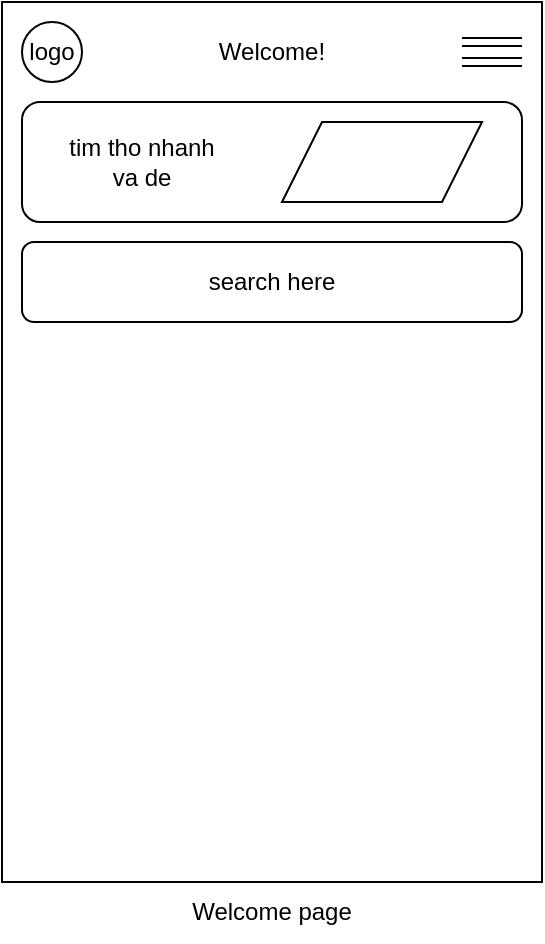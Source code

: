 <mxfile>
    <diagram id="gPTgJ4hDuoiZB_5YDPXf" name="Page-1">
        <mxGraphModel dx="706" dy="544" grid="1" gridSize="10" guides="1" tooltips="1" connect="1" arrows="1" fold="1" page="1" pageScale="1" pageWidth="850" pageHeight="1100" math="0" shadow="0">
            <root>
                <mxCell id="0"/>
                <mxCell id="1" parent="0"/>
                <mxCell id="3" value="" style="rounded=0;whiteSpace=wrap;html=1;" vertex="1" parent="1">
                    <mxGeometry x="260" y="50" width="270" height="440" as="geometry"/>
                </mxCell>
                <mxCell id="4" value="logo" style="ellipse;whiteSpace=wrap;html=1;aspect=fixed;" vertex="1" parent="1">
                    <mxGeometry x="270" y="60" width="30" height="30" as="geometry"/>
                </mxCell>
                <mxCell id="15" value="" style="rounded=1;whiteSpace=wrap;html=1;" vertex="1" parent="1">
                    <mxGeometry x="270" y="100" width="250" height="60" as="geometry"/>
                </mxCell>
                <mxCell id="16" value="" style="shape=parallelogram;perimeter=parallelogramPerimeter;whiteSpace=wrap;html=1;fixedSize=1;" vertex="1" parent="1">
                    <mxGeometry x="400" y="110" width="100" height="40" as="geometry"/>
                </mxCell>
                <mxCell id="17" value="tim tho nhanh&lt;br&gt;va de" style="text;html=1;strokeColor=none;fillColor=none;align=center;verticalAlign=middle;whiteSpace=wrap;rounded=0;" vertex="1" parent="1">
                    <mxGeometry x="280" y="110" width="100" height="40" as="geometry"/>
                </mxCell>
                <mxCell id="18" value="search here" style="rounded=1;whiteSpace=wrap;html=1;" vertex="1" parent="1">
                    <mxGeometry x="270" y="170" width="250" height="40" as="geometry"/>
                </mxCell>
                <mxCell id="20" value="" style="shape=link;html=1;" edge="1" parent="1">
                    <mxGeometry width="100" relative="1" as="geometry">
                        <mxPoint x="490" y="70" as="sourcePoint"/>
                        <mxPoint x="520" y="70" as="targetPoint"/>
                    </mxGeometry>
                </mxCell>
                <mxCell id="21" value="" style="shape=link;html=1;" edge="1" parent="1">
                    <mxGeometry width="100" relative="1" as="geometry">
                        <mxPoint x="490" y="80" as="sourcePoint"/>
                        <mxPoint x="520" y="80" as="targetPoint"/>
                    </mxGeometry>
                </mxCell>
                <mxCell id="23" value="Welcome!" style="text;html=1;strokeColor=none;fillColor=none;align=center;verticalAlign=middle;whiteSpace=wrap;rounded=0;" vertex="1" parent="1">
                    <mxGeometry x="340" y="60" width="110" height="30" as="geometry"/>
                </mxCell>
                <mxCell id="26" value="Welcome page" style="text;html=1;strokeColor=none;fillColor=none;align=center;verticalAlign=middle;whiteSpace=wrap;rounded=0;" vertex="1" parent="1">
                    <mxGeometry x="270" y="490" width="250" height="30" as="geometry"/>
                </mxCell>
            </root>
        </mxGraphModel>
    </diagram>
</mxfile>